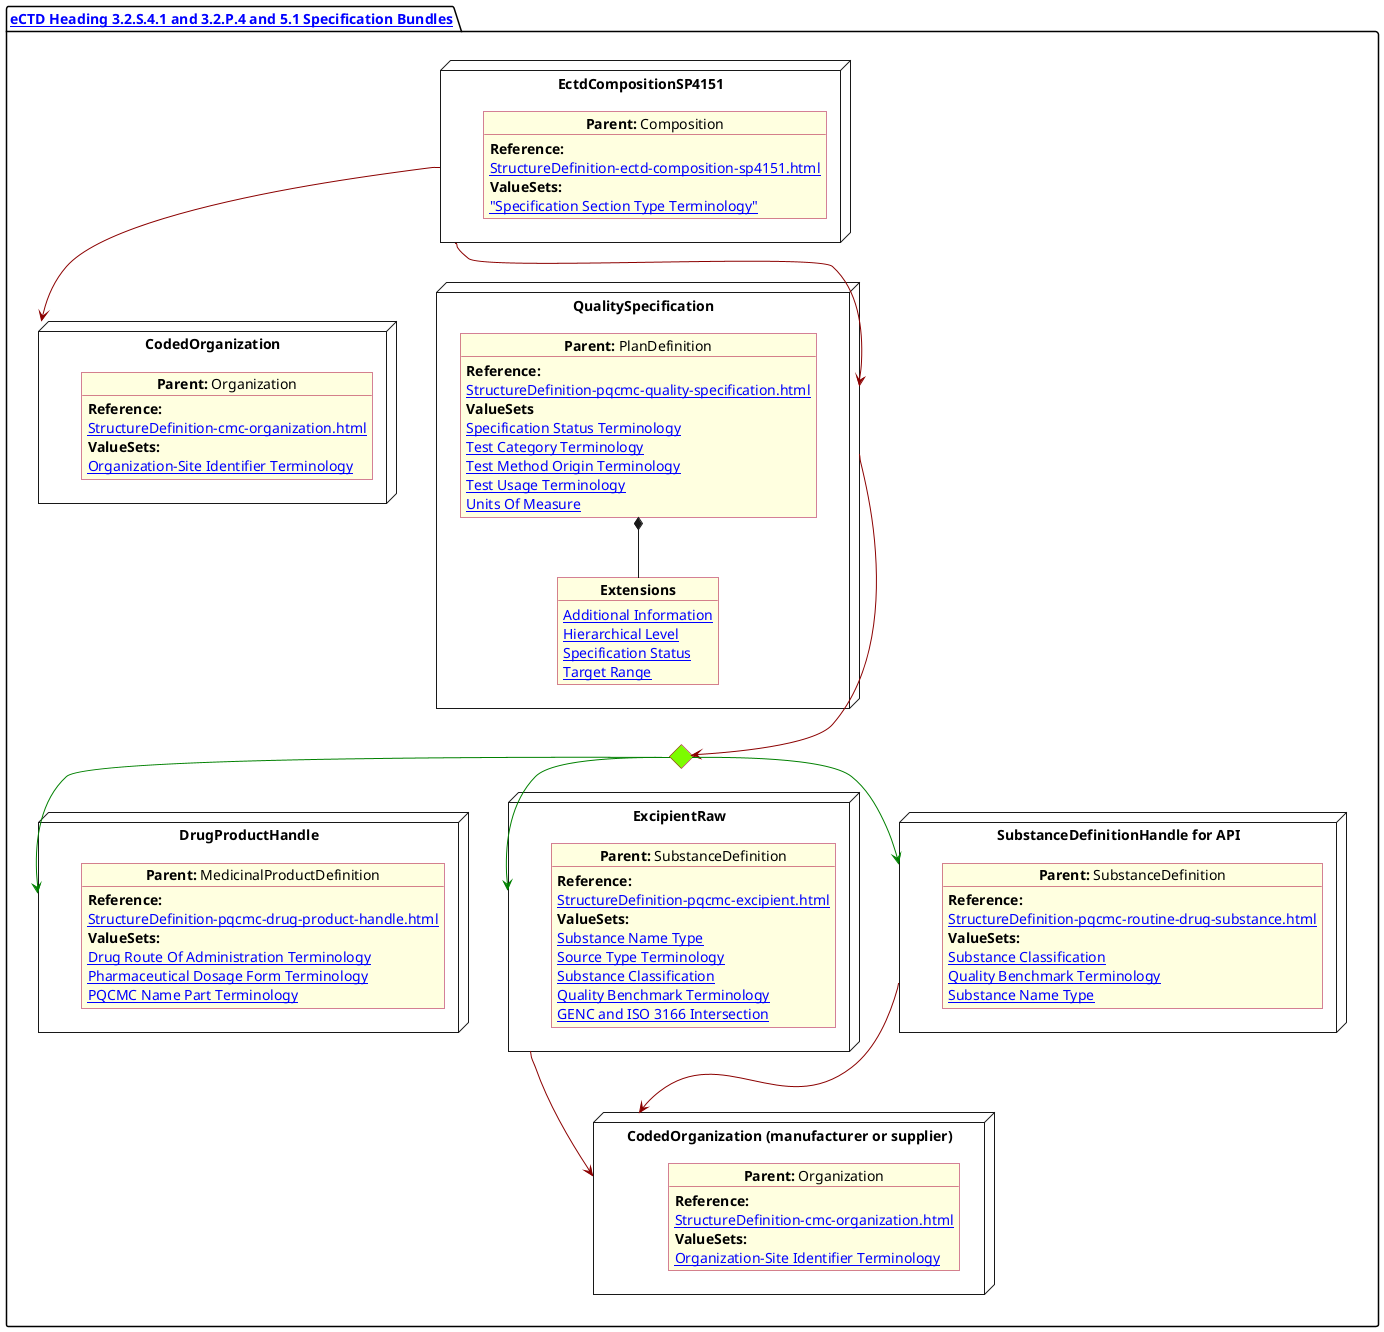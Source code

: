 @startuml Specification
allowmixing
'Mixed model of use case and object
skinparam svgDimensionStyle false
skinparam ObjectBackgroundColor LightYellow
skinparam ObjectBorderColor #A80036
skinparam activityDiamondBorderColor #A80036
skinparam activityDiamondBackgroundColor lawnGreen
skinparam ClassBorderThickness 4

package "[[StructureDefinition-cmc-ectd-document-sp4151.html eCTD Heading 3.2.S.4.1 and 3.2.P.4 and 5.1 Specification Bundles]]" as NODES {

  node "CodedOrganization" as NMSpon {

    object "**Parent:** Organization" as objDP {
      **Reference:**
      [[StructureDefinition-cmc-organization.html]]
      **ValueSets:**
      [[ValueSet-pqcmc-org-identifier-type-terminology.html Organization-Site Identifier Terminology]]
    }
  }
  node "DrugProductHandle" as NN {

    object "**Parent:** MedicinalProductDefinition" as obj3 {
      **Reference:**
      [[StructureDefinition-pqcmc-drug-product-handle.html]]
      **ValueSets:**
      [[ValueSet-spl-drug-route-of-administration-terminology.html Drug Route Of Administration Terminology]]
      [[ValueSet-spl-pharmaceutical-dosage-form-terminology.html Pharmaceutical Dosage Form Terminology]]
      [[ValueSet-pqcmc-name-part-terminology.html PQCMC Name Part Terminology]]
    }
  }
  node "ExcipientRaw" as N21 {

    object "**Parent:** SubstanceDefinition" as obj22 {
      **Reference:**
      [[StructureDefinition-pqcmc-excipient.html]]
      **ValueSets:**
      [[ValueSet-pqcmc-substance-name-type.html Substance Name Type]]
      [[ValueSet-pqcmc-source-type-terminology.html Source Type Terminology]]
      [[ValueSet-substance-classification.html Substance Classification]]
      [[ValueSet-pqcmc-quality-benchmark-terminology.html Quality Benchmark Terminology]]
      [[ValueSet-pqcmc-genc-and-iso-intersect.html GENC and ISO 3166 Intersection]]
    }
  }
    node "EctdCompositionSP4151" as N1 {

      object "**Parent:** Composition" as obj1 {
        **Reference:**
        [[StructureDefinition-ectd-composition-sp4151.html]]
        **ValueSets:**
        [[ValueSet-cmc-specification-types-vs.html "Specification Section Type Terminology"]]
      }
    }

    node "SubstanceDefinitionHandle for API" as NNS {

      object "**Parent:** SubstanceDefinition" as obj4 {
        **Reference:**
        [[StructureDefinition-pqcmc-routine-drug-substance.html]]
        **ValueSets:**
        [[ValueSet-substance-classification.html Substance Classification]]
        [[ValueSet-pqcmc-quality-benchmark-terminology.html Quality Benchmark Terminology]]
        [[ValueSet-pqcmc-substance-name-type.html Substance Name Type]]

      }
    }

    diamond CH

    node "QualitySpecification" as N2 {

      object "**Parent:** PlanDefinition" as obj2 {
        **Reference:**
        [[StructureDefinition-pqcmc-quality-specification.html]]
        **ValueSets**
        [[ValueSet-pqcmc-specification-status-terminology.html Specification Status Terminology]]
        [[ValueSet-pqcmc-test-category-terminology.html Test Category Terminology]]
        [[ValueSet-pqcmc-test-method-origin-terminology.html Test Method Origin Terminology]]
        [[ValueSet-pqcmc-test-usage-terminology.html Test Usage Terminology]]
        [[ValueSet-pqcmc-units-of-measure.html Units Of Measure]]

      }
      object "**Extensions**" as objQSEx {
        [[StructureDefinition-pq-additional-info-extension.html Additional Information]]
        [[StructureDefinition-pq-hierarchical-level-extension.html Hierarchical Level]]
        [[StructureDefinition-pq-specification-status-extension.html Specification Status]]
        [[StructureDefinition-pq-target-range.html Target Range]]
      }
      obj2 *-- objQSEx
    }

    node "CodedOrganization (manufacturer or supplier)" as NMSpon2 {

      object "**Parent:** Organization" as objDP2 {
        **Reference:**
        [[StructureDefinition-cmc-organization.html]]
        **ValueSets:**
        [[ValueSet-pqcmc-org-identifier-type-terminology.html Organization-Site Identifier Terminology]]
      }
    }
    N1 -[#darkred]-> N2
    N1 -[#darkred]-> NMSpon

    N2 -[#darkred]--> CH
    CH -[#green]-> N21
    CH -[#green]-> NNS
    CH -[#green]-> NN
    NNS -[#darkred]--> NMSpon2
    N21 -[#darkred]--> NMSpon2
  }
  @enduml